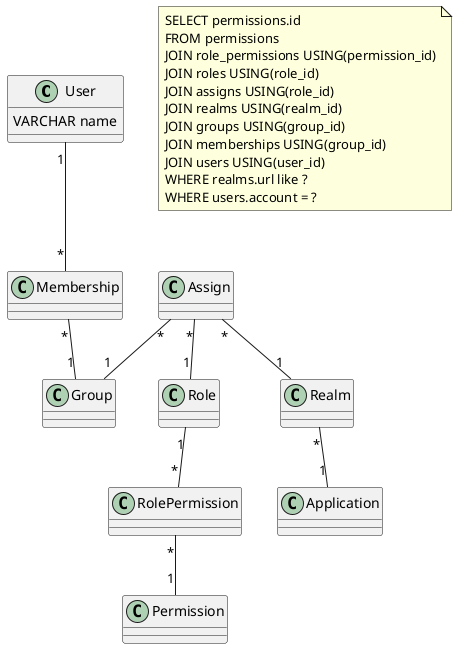 @startuml

User "1" -- "*" Membership
Membership "*" -- "1" Group

Role "1" -- "*" RolePermission
RolePermission "*" -- "1" Permission

Realm "*" -- "1" Application

Assign "*" -- "1" Role
Assign "*" -- "1" Realm
Assign "*" -- "1" Group

class User {
  VARCHAR name
}

note as N1
SELECT permissions.id
FROM permissions
JOIN role_permissions USING(permission_id)
JOIN roles USING(role_id)
JOIN assigns USING(role_id)
JOIN realms USING(realm_id)
JOIN groups USING(group_id)
JOIN memberships USING(group_id)
JOIN users USING(user_id)
WHERE realms.url like ?
WHERE users.account = ?
end note
@enduml
